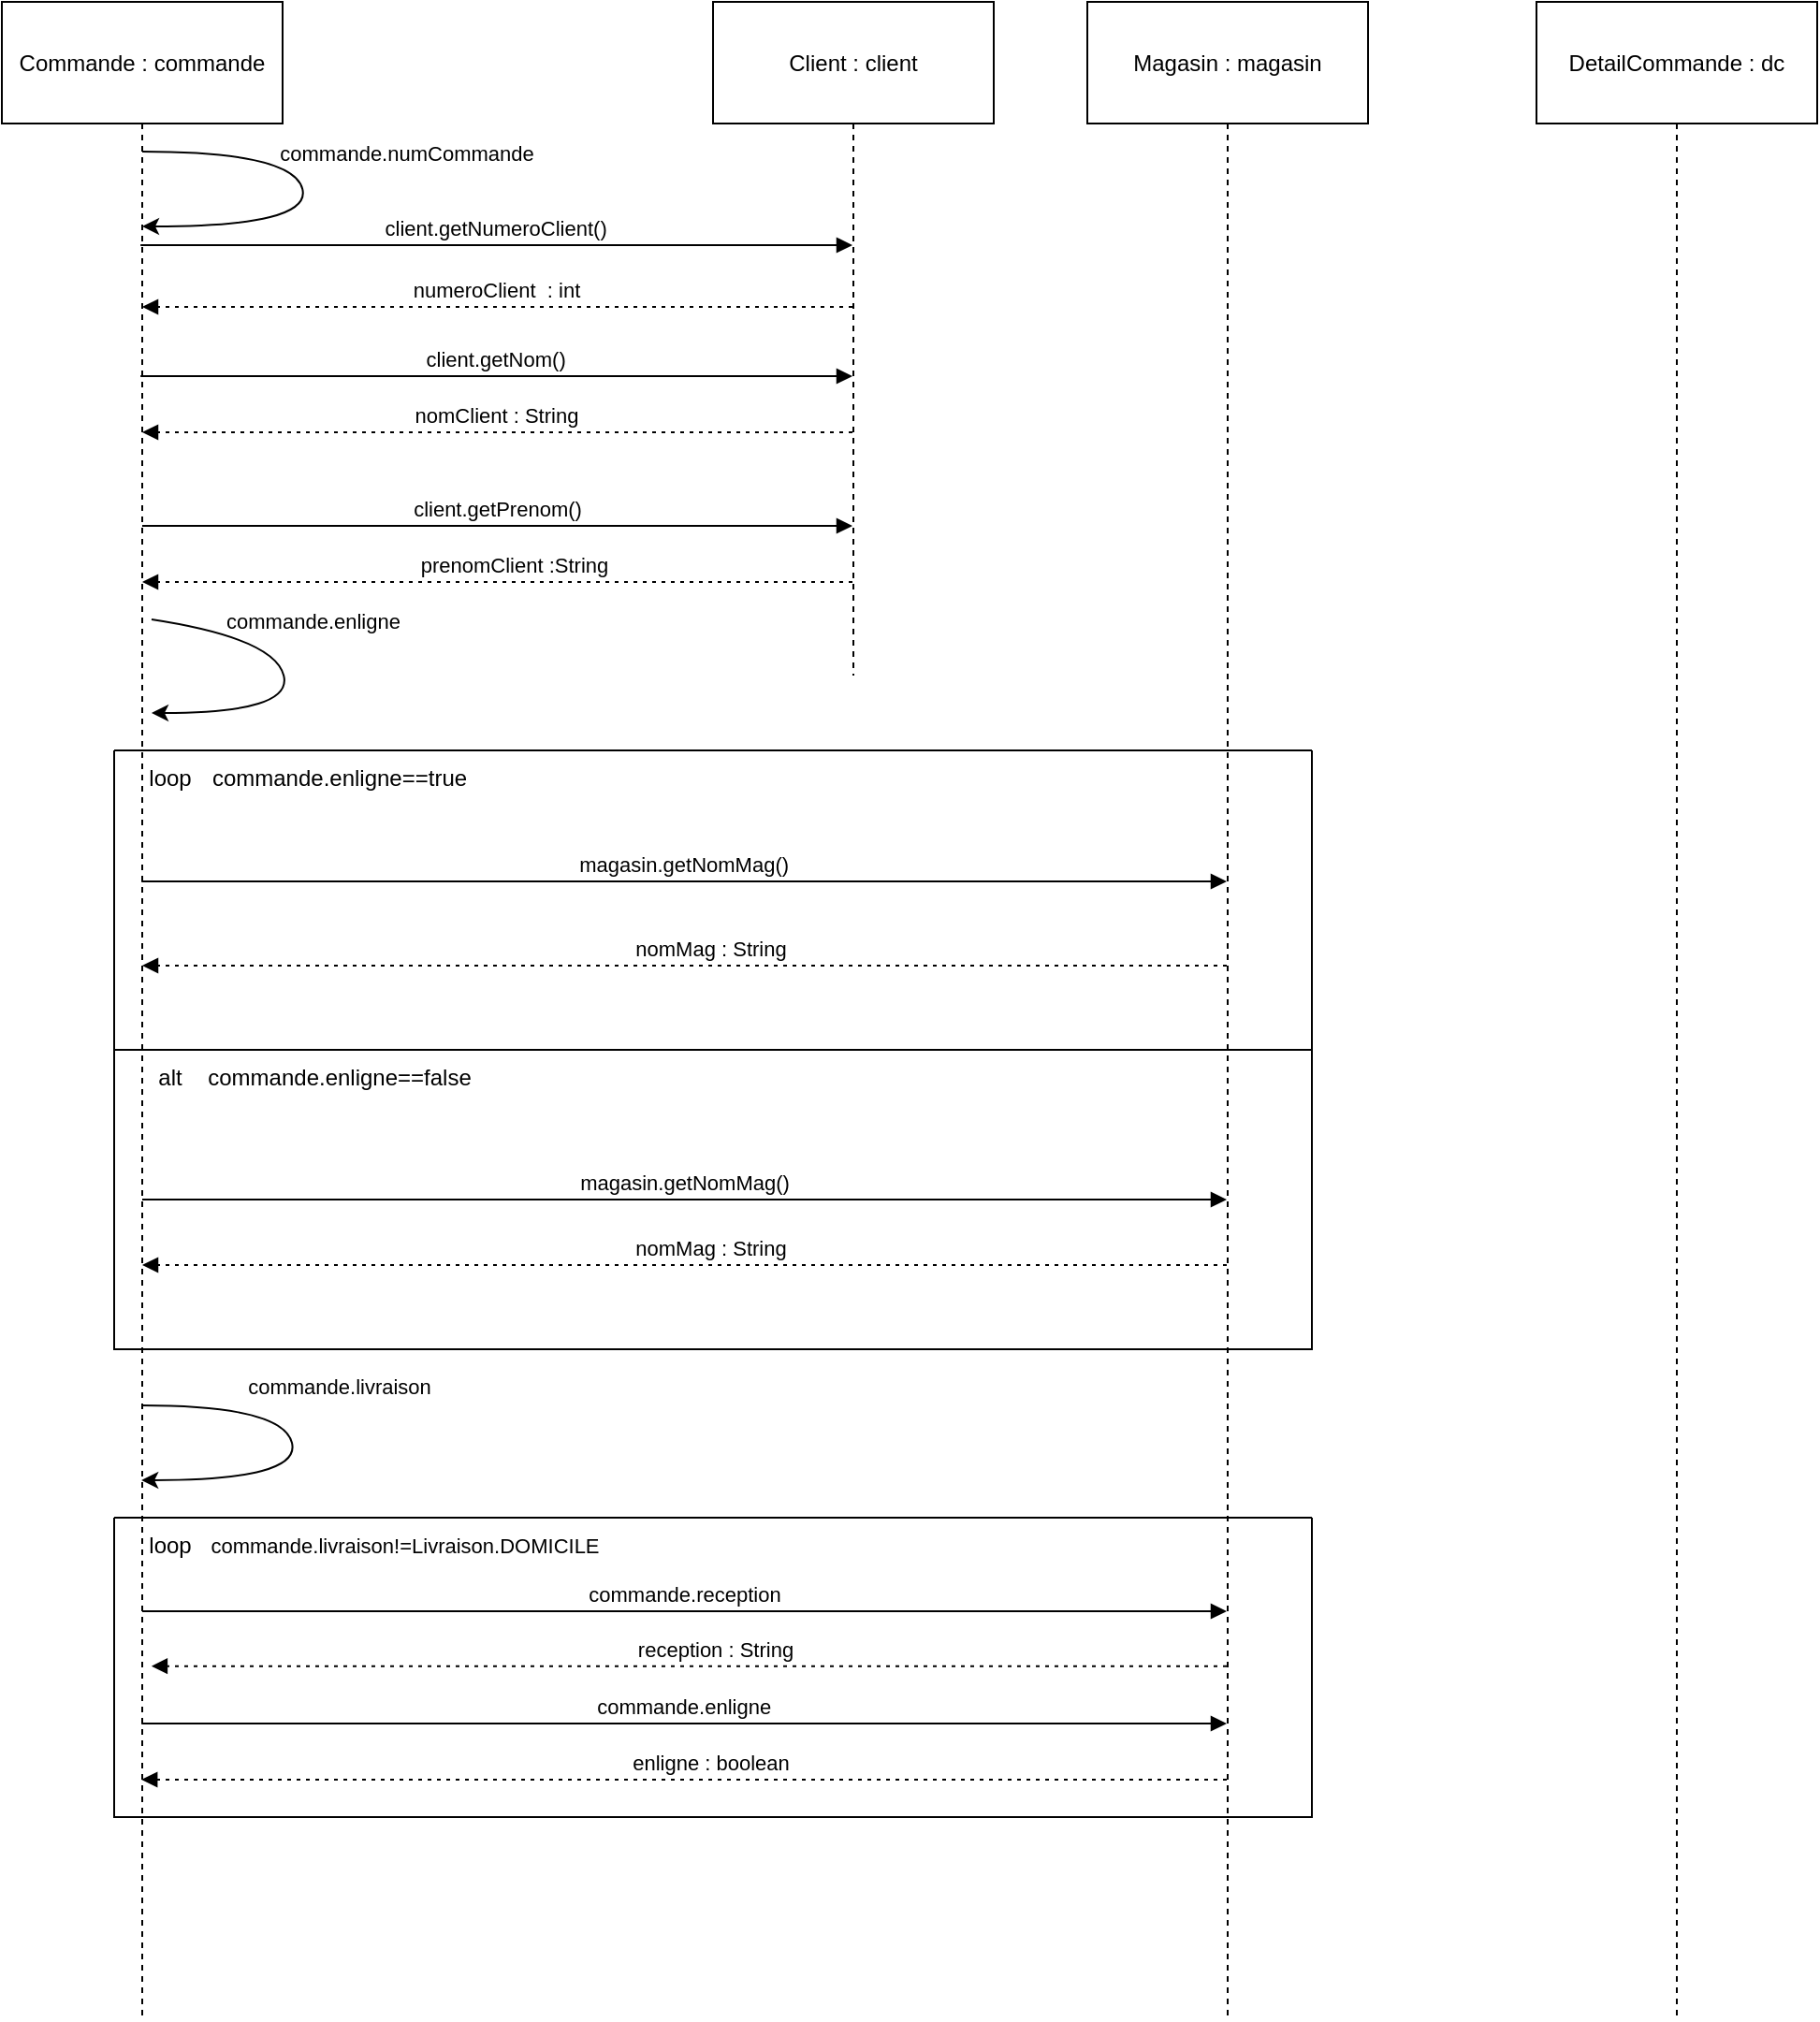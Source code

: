 <mxfile version="27.1.5">
  <diagram id="LK6pIlDXIP7XsG0jNZaa" name="Page-1">
    <mxGraphModel dx="1466" dy="1551" grid="1" gridSize="10" guides="1" tooltips="1" connect="1" arrows="1" fold="1" page="1" pageScale="1" pageWidth="827" pageHeight="1169" math="0" shadow="0">
      <root>
        <mxCell id="0" />
        <mxCell id="1" parent="0" />
        <mxCell id="2" value="Commande : commande" style="shape=umlLifeline;perimeter=lifelinePerimeter;whiteSpace=wrap;container=1;dropTarget=0;collapsible=0;recursiveResize=0;outlineConnect=0;portConstraint=eastwest;newEdgeStyle={&quot;edgeStyle&quot;:&quot;elbowEdgeStyle&quot;,&quot;elbow&quot;:&quot;vertical&quot;,&quot;curved&quot;:0,&quot;rounded&quot;:0};size=65;" parent="1" vertex="1">
          <mxGeometry width="150" height="1078" as="geometry" />
        </mxCell>
        <mxCell id="3" value="Client : client" style="shape=umlLifeline;perimeter=lifelinePerimeter;whiteSpace=wrap;container=1;dropTarget=0;collapsible=0;recursiveResize=0;outlineConnect=0;portConstraint=eastwest;newEdgeStyle={&quot;edgeStyle&quot;:&quot;elbowEdgeStyle&quot;,&quot;elbow&quot;:&quot;vertical&quot;,&quot;curved&quot;:0,&quot;rounded&quot;:0};size=65;" parent="1" vertex="1">
          <mxGeometry x="380" width="150" height="360" as="geometry" />
        </mxCell>
        <mxCell id="4" value="Magasin : magasin" style="shape=umlLifeline;perimeter=lifelinePerimeter;whiteSpace=wrap;container=1;dropTarget=0;collapsible=0;recursiveResize=0;outlineConnect=0;portConstraint=eastwest;newEdgeStyle={&quot;edgeStyle&quot;:&quot;elbowEdgeStyle&quot;,&quot;elbow&quot;:&quot;vertical&quot;,&quot;curved&quot;:0,&quot;rounded&quot;:0};size=65;" parent="1" vertex="1">
          <mxGeometry x="580" width="150" height="1078" as="geometry" />
        </mxCell>
        <mxCell id="5" value="DetailCommande : dc" style="shape=umlLifeline;perimeter=lifelinePerimeter;whiteSpace=wrap;container=1;dropTarget=0;collapsible=0;recursiveResize=0;outlineConnect=0;portConstraint=eastwest;newEdgeStyle={&quot;edgeStyle&quot;:&quot;elbowEdgeStyle&quot;,&quot;elbow&quot;:&quot;vertical&quot;,&quot;curved&quot;:0,&quot;rounded&quot;:0};size=65;" parent="1" vertex="1">
          <mxGeometry x="820" width="150" height="1078" as="geometry" />
        </mxCell>
        <mxCell id="6" value="client.getNumeroClient()" style="verticalAlign=bottom;edgeStyle=elbowEdgeStyle;elbow=vertical;curved=0;rounded=0;endArrow=block;" parent="1" edge="1">
          <mxGeometry relative="1" as="geometry">
            <Array as="points">
              <mxPoint x="274" y="130" />
            </Array>
            <mxPoint x="74.071" y="130" as="sourcePoint" />
            <mxPoint x="454.5" y="130" as="targetPoint" />
          </mxGeometry>
        </mxCell>
        <mxCell id="7" value="numeroClient  : int" style="verticalAlign=bottom;edgeStyle=elbowEdgeStyle;elbow=horizontal;curved=0;rounded=0;dashed=1;dashPattern=2 3;endArrow=block;" parent="1" source="3" target="2" edge="1">
          <mxGeometry relative="1" as="geometry">
            <Array as="points">
              <mxPoint x="277" y="163" />
            </Array>
          </mxGeometry>
        </mxCell>
        <mxCell id="8" value="client.getNom()" style="verticalAlign=bottom;edgeStyle=elbowEdgeStyle;elbow=vertical;curved=0;rounded=0;endArrow=block;" parent="1" edge="1">
          <mxGeometry relative="1" as="geometry">
            <Array as="points">
              <mxPoint x="374" y="200" />
            </Array>
            <mxPoint x="74.071" y="200.0" as="sourcePoint" />
            <mxPoint x="454.5" y="200.0" as="targetPoint" />
          </mxGeometry>
        </mxCell>
        <mxCell id="9" value="nomClient : String" style="verticalAlign=bottom;edgeStyle=elbowEdgeStyle;elbow=vertical;curved=0;rounded=0;dashed=1;dashPattern=2 3;endArrow=block;" parent="1" source="3" target="2" edge="1">
          <mxGeometry relative="1" as="geometry">
            <Array as="points">
              <mxPoint x="260" y="230" />
            </Array>
            <mxPoint x="450" y="230" as="sourcePoint" />
            <mxPoint x="80.001" y="230" as="targetPoint" />
          </mxGeometry>
        </mxCell>
        <mxCell id="EGD6l8uDcS2yvMh4lHUq-23" value="client.getPrenom()" style="verticalAlign=bottom;edgeStyle=elbowEdgeStyle;elbow=vertical;curved=0;rounded=0;endArrow=block;" parent="1" source="2" target="3" edge="1">
          <mxGeometry relative="1" as="geometry">
            <Array as="points">
              <mxPoint x="330" y="280" />
              <mxPoint x="270" y="330" />
            </Array>
            <mxPoint x="100" y="330" as="sourcePoint" />
            <mxPoint x="481" y="330" as="targetPoint" />
          </mxGeometry>
        </mxCell>
        <mxCell id="EGD6l8uDcS2yvMh4lHUq-24" value="prenomClient :String" style="verticalAlign=bottom;edgeStyle=elbowEdgeStyle;elbow=horizontal;curved=0;rounded=0;dashed=1;dashPattern=2 3;endArrow=block;" parent="1" edge="1" source="3">
          <mxGeometry x="-0.05" relative="1" as="geometry">
            <Array as="points">
              <mxPoint x="383" y="310" />
            </Array>
            <mxPoint x="461" y="310" as="sourcePoint" />
            <mxPoint x="75" y="310" as="targetPoint" />
            <mxPoint as="offset" />
          </mxGeometry>
        </mxCell>
        <mxCell id="LcZiEbGBXYM4OcZ8GBzC-11" value="" style="curved=1;endArrow=classic;html=1;rounded=0;" edge="1" parent="1">
          <mxGeometry width="50" height="50" relative="1" as="geometry">
            <mxPoint x="79.999" y="330" as="sourcePoint" />
            <mxPoint x="79.999" y="380" as="targetPoint" />
            <Array as="points">
              <mxPoint x="145.61" y="340" />
              <mxPoint x="155.61" y="380" />
            </Array>
          </mxGeometry>
        </mxCell>
        <mxCell id="LcZiEbGBXYM4OcZ8GBzC-12" value="commande.enligne" style="edgeLabel;html=1;align=center;verticalAlign=middle;resizable=0;points=[];" vertex="1" connectable="0" parent="LcZiEbGBXYM4OcZ8GBzC-11">
          <mxGeometry x="-0.05" y="2" relative="1" as="geometry">
            <mxPoint x="13" y="-29" as="offset" />
          </mxGeometry>
        </mxCell>
        <mxCell id="LcZiEbGBXYM4OcZ8GBzC-13" value="" style="swimlane;startSize=0;" vertex="1" parent="1">
          <mxGeometry x="60" y="400" width="640" height="160" as="geometry" />
        </mxCell>
        <mxCell id="LcZiEbGBXYM4OcZ8GBzC-14" value="loop" style="text;html=1;align=center;verticalAlign=middle;whiteSpace=wrap;rounded=0;" vertex="1" parent="LcZiEbGBXYM4OcZ8GBzC-13">
          <mxGeometry width="60" height="30" as="geometry" />
        </mxCell>
        <mxCell id="LcZiEbGBXYM4OcZ8GBzC-15" value="commande.enligne==true" style="text;html=1;align=center;verticalAlign=middle;resizable=0;points=[];autosize=1;strokeColor=none;fillColor=none;" vertex="1" parent="LcZiEbGBXYM4OcZ8GBzC-13">
          <mxGeometry x="40" width="160" height="30" as="geometry" />
        </mxCell>
        <mxCell id="LcZiEbGBXYM4OcZ8GBzC-16" value="magasin.getNomMag()" style="verticalAlign=bottom;edgeStyle=elbowEdgeStyle;elbow=vertical;curved=0;rounded=0;endArrow=block;" edge="1" parent="LcZiEbGBXYM4OcZ8GBzC-13">
          <mxGeometry relative="1" as="geometry">
            <Array as="points">
              <mxPoint x="310" y="70" />
            </Array>
            <mxPoint x="14.591" y="70" as="sourcePoint" />
            <mxPoint x="594.5" y="70" as="targetPoint" />
          </mxGeometry>
        </mxCell>
        <mxCell id="LcZiEbGBXYM4OcZ8GBzC-18" value="" style="swimlane;startSize=0;" vertex="1" parent="1">
          <mxGeometry x="60" y="560" width="640" height="160" as="geometry" />
        </mxCell>
        <mxCell id="LcZiEbGBXYM4OcZ8GBzC-19" value="alt" style="text;html=1;align=center;verticalAlign=middle;whiteSpace=wrap;rounded=0;" vertex="1" parent="LcZiEbGBXYM4OcZ8GBzC-18">
          <mxGeometry width="60" height="30" as="geometry" />
        </mxCell>
        <mxCell id="LcZiEbGBXYM4OcZ8GBzC-20" value="commande.enligne==false" style="text;html=1;align=center;verticalAlign=middle;resizable=0;points=[];autosize=1;strokeColor=none;fillColor=none;" vertex="1" parent="LcZiEbGBXYM4OcZ8GBzC-18">
          <mxGeometry x="40" width="160" height="30" as="geometry" />
        </mxCell>
        <mxCell id="LcZiEbGBXYM4OcZ8GBzC-23" value="" style="swimlane;startSize=0;" vertex="1" parent="1">
          <mxGeometry x="60" y="810" width="640" height="160" as="geometry" />
        </mxCell>
        <mxCell id="LcZiEbGBXYM4OcZ8GBzC-24" value="loop" style="text;html=1;align=center;verticalAlign=middle;whiteSpace=wrap;rounded=0;" vertex="1" parent="LcZiEbGBXYM4OcZ8GBzC-23">
          <mxGeometry width="60" height="30" as="geometry" />
        </mxCell>
        <mxCell id="LcZiEbGBXYM4OcZ8GBzC-25" value="&lt;span style=&quot;font-size: 11px; background-color: rgb(255, 255, 255);&quot;&gt;commande.livraison!=Livraison.DOMICILE&lt;/span&gt;" style="text;html=1;align=center;verticalAlign=middle;resizable=0;points=[];autosize=1;strokeColor=none;fillColor=none;" vertex="1" parent="LcZiEbGBXYM4OcZ8GBzC-23">
          <mxGeometry x="40" width="230" height="30" as="geometry" />
        </mxCell>
        <mxCell id="LcZiEbGBXYM4OcZ8GBzC-31" value="commande.enligne" style="verticalAlign=bottom;edgeStyle=elbowEdgeStyle;elbow=horizontal;curved=0;rounded=0;endArrow=block;" edge="1" parent="LcZiEbGBXYM4OcZ8GBzC-23">
          <mxGeometry relative="1" as="geometry">
            <Array as="points">
              <mxPoint x="155.07" y="110" />
            </Array>
            <mxPoint x="14.591" y="110" as="sourcePoint" />
            <mxPoint x="594.5" y="110" as="targetPoint" />
          </mxGeometry>
        </mxCell>
        <mxCell id="LcZiEbGBXYM4OcZ8GBzC-32" value="enligne : boolean" style="verticalAlign=bottom;edgeStyle=elbowEdgeStyle;elbow=horizontal;curved=0;rounded=0;dashed=1;dashPattern=2 3;endArrow=block;fontStyle=0" edge="1" parent="LcZiEbGBXYM4OcZ8GBzC-23">
          <mxGeometry x="-0.05" relative="1" as="geometry">
            <Array as="points">
              <mxPoint x="333.9" y="140" />
            </Array>
            <mxPoint x="594.5" y="140" as="sourcePoint" />
            <mxPoint x="14.591" y="140" as="targetPoint" />
            <mxPoint as="offset" />
          </mxGeometry>
        </mxCell>
        <mxCell id="LcZiEbGBXYM4OcZ8GBzC-27" value="" style="curved=1;endArrow=classic;html=1;rounded=0;" edge="1" parent="1">
          <mxGeometry width="50" height="50" relative="1" as="geometry">
            <mxPoint x="74.591" y="750" as="sourcePoint" />
            <mxPoint x="74.591" y="790" as="targetPoint" />
            <Array as="points">
              <mxPoint x="150" y="750" />
              <mxPoint x="160" y="790" />
            </Array>
          </mxGeometry>
        </mxCell>
        <mxCell id="LcZiEbGBXYM4OcZ8GBzC-28" value="commande.livraison" style="edgeLabel;html=1;align=center;verticalAlign=middle;resizable=0;points=[];" vertex="1" connectable="0" parent="LcZiEbGBXYM4OcZ8GBzC-27">
          <mxGeometry x="-0.05" y="2" relative="1" as="geometry">
            <mxPoint x="23" y="-30" as="offset" />
          </mxGeometry>
        </mxCell>
        <mxCell id="LcZiEbGBXYM4OcZ8GBzC-34" value="" style="curved=1;endArrow=classic;html=1;rounded=0;" edge="1" parent="1" source="2" target="2">
          <mxGeometry width="50" height="50" relative="1" as="geometry">
            <mxPoint x="89.999" y="70" as="sourcePoint" />
            <mxPoint x="89.999" y="120" as="targetPoint" />
            <Array as="points">
              <mxPoint x="155.61" y="80" />
              <mxPoint x="165.61" y="120" />
            </Array>
          </mxGeometry>
        </mxCell>
        <mxCell id="LcZiEbGBXYM4OcZ8GBzC-35" value="commande.numCommande" style="edgeLabel;html=1;align=center;verticalAlign=middle;resizable=0;points=[];" vertex="1" connectable="0" parent="LcZiEbGBXYM4OcZ8GBzC-34">
          <mxGeometry x="-0.05" y="2" relative="1" as="geometry">
            <mxPoint x="53" y="-19" as="offset" />
          </mxGeometry>
        </mxCell>
        <mxCell id="LcZiEbGBXYM4OcZ8GBzC-17" value="nomMag : String" style="verticalAlign=bottom;edgeStyle=elbowEdgeStyle;elbow=horizontal;curved=0;rounded=0;dashed=1;dashPattern=2 3;endArrow=block;" edge="1" parent="1" source="4" target="2">
          <mxGeometry x="-0.05" relative="1" as="geometry">
            <Array as="points">
              <mxPoint x="383" y="515" />
            </Array>
            <mxPoint x="644.5" y="515" as="sourcePoint" />
            <mxPoint x="80" y="515" as="targetPoint" />
            <mxPoint as="offset" />
          </mxGeometry>
        </mxCell>
        <mxCell id="LcZiEbGBXYM4OcZ8GBzC-21" value="magasin.getNomMag()" style="verticalAlign=bottom;edgeStyle=elbowEdgeStyle;elbow=vertical;curved=0;rounded=0;endArrow=block;" edge="1" parent="1" source="2" target="4">
          <mxGeometry relative="1" as="geometry">
            <Array as="points">
              <mxPoint x="370" y="640" />
            </Array>
            <mxPoint x="80" y="620" as="sourcePoint" />
            <mxPoint x="644.5" y="620.0" as="targetPoint" />
          </mxGeometry>
        </mxCell>
        <mxCell id="LcZiEbGBXYM4OcZ8GBzC-22" value="nomMag : String" style="verticalAlign=bottom;edgeStyle=elbowEdgeStyle;elbow=horizontal;curved=0;rounded=0;dashed=1;dashPattern=2 3;endArrow=block;" edge="1" parent="1" source="4" target="2">
          <mxGeometry x="-0.05" relative="1" as="geometry">
            <Array as="points">
              <mxPoint x="383" y="675" />
            </Array>
            <mxPoint x="644.5" y="675" as="sourcePoint" />
            <mxPoint x="80" y="675" as="targetPoint" />
            <mxPoint as="offset" />
          </mxGeometry>
        </mxCell>
        <mxCell id="LcZiEbGBXYM4OcZ8GBzC-29" value="commande.reception" style="verticalAlign=bottom;edgeStyle=elbowEdgeStyle;elbow=vertical;curved=0;rounded=0;endArrow=block;" edge="1" parent="1" source="2" target="4">
          <mxGeometry relative="1" as="geometry">
            <Array as="points">
              <mxPoint x="190" y="860" />
            </Array>
            <mxPoint x="90" y="860" as="sourcePoint" />
            <mxPoint x="644.5" y="860" as="targetPoint" />
          </mxGeometry>
        </mxCell>
        <mxCell id="LcZiEbGBXYM4OcZ8GBzC-26" value="reception : String" style="verticalAlign=bottom;edgeStyle=elbowEdgeStyle;elbow=horizontal;curved=0;rounded=0;dashed=1;dashPattern=2 3;endArrow=block;entryX=0.533;entryY=0.825;entryDx=0;entryDy=0;entryPerimeter=0;" edge="1" parent="1" source="4" target="2">
          <mxGeometry x="-0.05" relative="1" as="geometry">
            <Array as="points">
              <mxPoint x="378.83" y="889.33" />
            </Array>
            <mxPoint x="640.33" y="889.33" as="sourcePoint" />
            <mxPoint x="80" y="889" as="targetPoint" />
            <mxPoint as="offset" />
          </mxGeometry>
        </mxCell>
      </root>
    </mxGraphModel>
  </diagram>
</mxfile>
